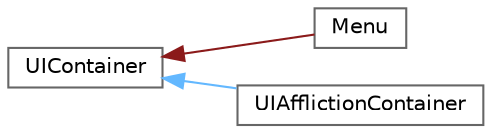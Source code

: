 digraph "Graphical Class Hierarchy"
{
 // LATEX_PDF_SIZE
  bgcolor="transparent";
  edge [fontname=Helvetica,fontsize=10,labelfontname=Helvetica,labelfontsize=10];
  node [fontname=Helvetica,fontsize=10,shape=box,height=0.2,width=0.4];
  rankdir="LR";
  Node0 [id="Node000000",label="UIContainer",height=0.2,width=0.4,color="grey40", fillcolor="white", style="filled",URL="$class_u_i_container.html",tooltip=" "];
  Node0 -> Node1 [id="edge158_Node000000_Node000001",dir="back",color="firebrick4",style="solid",tooltip=" "];
  Node1 [id="Node000001",label="Menu",height=0.2,width=0.4,color="grey40", fillcolor="white", style="filled",URL="$class_menu.html",tooltip=" "];
  Node0 -> Node2 [id="edge159_Node000000_Node000002",dir="back",color="steelblue1",style="solid",tooltip=" "];
  Node2 [id="Node000002",label="UIAfflictionContainer",height=0.2,width=0.4,color="grey40", fillcolor="white", style="filled",URL="$class_u_i_affliction_container.html",tooltip=" "];
}
